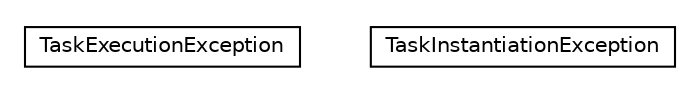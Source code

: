 #!/usr/local/bin/dot
#
# Class diagram 
# Generated by UMLGraph version 5.4 (http://www.umlgraph.org/)
#

digraph G {
	edge [fontname="Helvetica",fontsize=10,labelfontname="Helvetica",labelfontsize=10];
	node [fontname="Helvetica",fontsize=10,shape=plaintext];
	nodesep=0.25;
	ranksep=0.5;
	// com.singularity.ee.agent.systemagent.api.exception.TaskExecutionException
	c26 [label=<<table title="com.singularity.ee.agent.systemagent.api.exception.TaskExecutionException" border="0" cellborder="1" cellspacing="0" cellpadding="2" port="p" href="./TaskExecutionException.html">
		<tr><td><table border="0" cellspacing="0" cellpadding="1">
<tr><td align="center" balign="center"> TaskExecutionException </td></tr>
		</table></td></tr>
		</table>>, URL="./TaskExecutionException.html", fontname="Helvetica", fontcolor="black", fontsize=10.0];
	// com.singularity.ee.agent.systemagent.api.exception.TaskInstantiationException
	c27 [label=<<table title="com.singularity.ee.agent.systemagent.api.exception.TaskInstantiationException" border="0" cellborder="1" cellspacing="0" cellpadding="2" port="p" href="./TaskInstantiationException.html">
		<tr><td><table border="0" cellspacing="0" cellpadding="1">
<tr><td align="center" balign="center"> TaskInstantiationException </td></tr>
		</table></td></tr>
		</table>>, URL="./TaskInstantiationException.html", fontname="Helvetica", fontcolor="black", fontsize=10.0];
}

